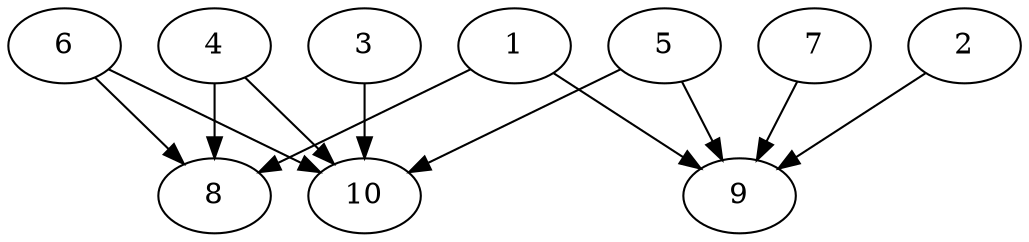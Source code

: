 // DAG automatically generated by daggen at Thu Oct  3 13:58:05 2019
// ./daggen --dot -n 10 --ccr 0.4 --fat 0.9 --regular 0.9 --density 0.6 --mindata 5242880 --maxdata 52428800 
digraph G {
  1 [size="21245440", alpha="0.02", expect_size="8498176"] 
  1 -> 8 [size ="8498176"]
  1 -> 9 [size ="8498176"]
  2 [size="74401280", alpha="0.05", expect_size="29760512"] 
  2 -> 9 [size ="29760512"]
  3 [size="47610880", alpha="0.14", expect_size="19044352"] 
  3 -> 10 [size ="19044352"]
  4 [size="23493120", alpha="0.09", expect_size="9397248"] 
  4 -> 8 [size ="9397248"]
  4 -> 10 [size ="9397248"]
  5 [size="91159040", alpha="0.15", expect_size="36463616"] 
  5 -> 9 [size ="36463616"]
  5 -> 10 [size ="36463616"]
  6 [size="113920000", alpha="0.03", expect_size="45568000"] 
  6 -> 8 [size ="45568000"]
  6 -> 10 [size ="45568000"]
  7 [size="111938560", alpha="0.13", expect_size="44775424"] 
  7 -> 9 [size ="44775424"]
  8 [size="94760960", alpha="0.17", expect_size="37904384"] 
  9 [size="102594560", alpha="0.14", expect_size="41037824"] 
  10 [size="69928960", alpha="0.07", expect_size="27971584"] 
}
